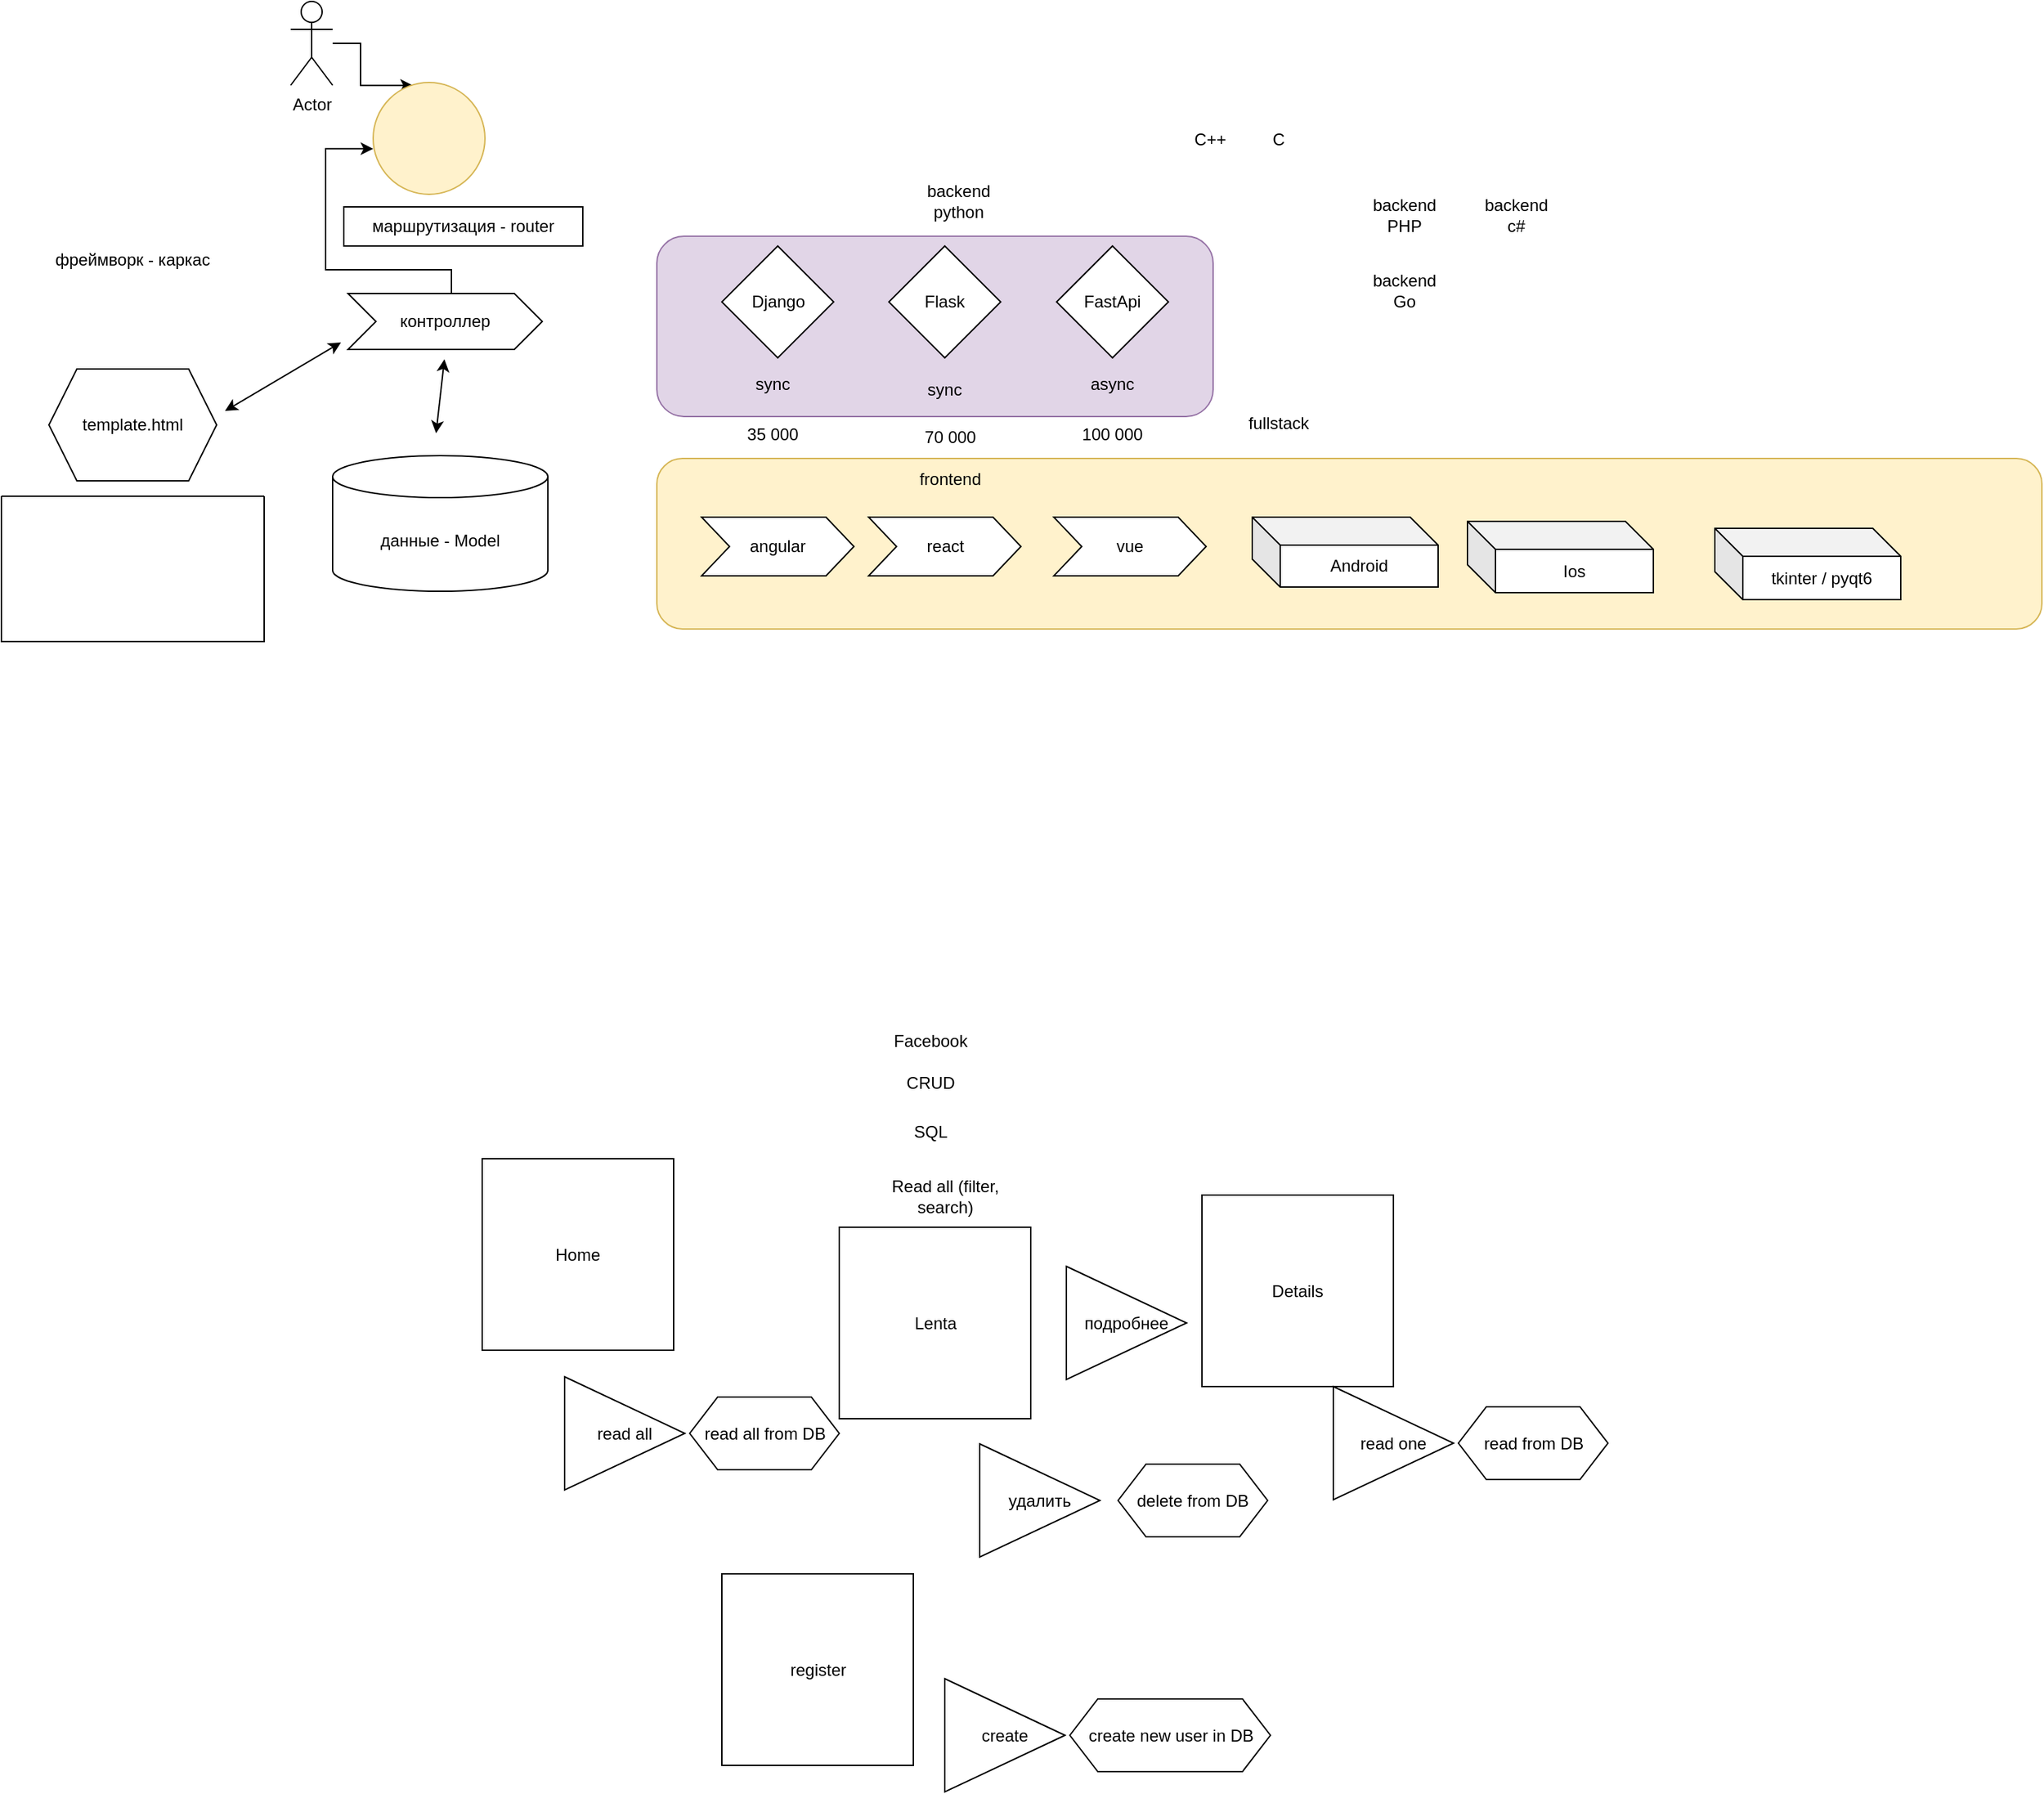 <mxfile version="20.8.5" type="device"><diagram id="BBMRBSOWdzyY2HDvnoit" name="Page-1"><mxGraphModel dx="1544" dy="414" grid="0" gridSize="10" guides="1" tooltips="1" connect="1" arrows="1" fold="1" page="0" pageScale="1" pageWidth="827" pageHeight="1169" math="0" shadow="0"><root><mxCell id="0"/><mxCell id="1" parent="0"/><mxCell id="BqjAAvAsQAksL56TVUGz-10" value="" style="rounded=1;whiteSpace=wrap;html=1;fillColor=#e1d5e7;strokeColor=#9673a6;" parent="1" vertex="1"><mxGeometry x="-47" y="203" width="398" height="129" as="geometry"/></mxCell><mxCell id="BqjAAvAsQAksL56TVUGz-7" value="" style="rounded=1;whiteSpace=wrap;html=1;fillColor=#fff2cc;strokeColor=#d6b656;" parent="1" vertex="1"><mxGeometry x="-47" y="362" width="991" height="122" as="geometry"/></mxCell><mxCell id="BqjAAvAsQAksL56TVUGz-1" value="Django" style="rhombus;whiteSpace=wrap;html=1;" parent="1" vertex="1"><mxGeometry x="-0.5" y="210" width="80" height="80" as="geometry"/></mxCell><mxCell id="BqjAAvAsQAksL56TVUGz-2" value="Flask" style="rhombus;whiteSpace=wrap;html=1;" parent="1" vertex="1"><mxGeometry x="119" y="210" width="80" height="80" as="geometry"/></mxCell><mxCell id="BqjAAvAsQAksL56TVUGz-3" value="FastApi" style="rhombus;whiteSpace=wrap;html=1;" parent="1" vertex="1"><mxGeometry x="239" y="210" width="80" height="80" as="geometry"/></mxCell><mxCell id="BqjAAvAsQAksL56TVUGz-4" value="vue" style="shape=step;perimeter=stepPerimeter;whiteSpace=wrap;html=1;fixedSize=1;" parent="1" vertex="1"><mxGeometry x="237" y="404" width="109" height="42" as="geometry"/></mxCell><mxCell id="BqjAAvAsQAksL56TVUGz-5" value="react" style="shape=step;perimeter=stepPerimeter;whiteSpace=wrap;html=1;fixedSize=1;" parent="1" vertex="1"><mxGeometry x="104.5" y="404" width="109" height="42" as="geometry"/></mxCell><mxCell id="BqjAAvAsQAksL56TVUGz-6" value="angular" style="shape=step;perimeter=stepPerimeter;whiteSpace=wrap;html=1;fixedSize=1;" parent="1" vertex="1"><mxGeometry x="-15" y="404" width="109" height="42" as="geometry"/></mxCell><mxCell id="BqjAAvAsQAksL56TVUGz-8" value="frontend" style="text;html=1;strokeColor=none;fillColor=none;align=center;verticalAlign=middle;whiteSpace=wrap;rounded=0;" parent="1" vertex="1"><mxGeometry x="133" y="362" width="60" height="30" as="geometry"/></mxCell><mxCell id="BqjAAvAsQAksL56TVUGz-9" value="backend python" style="text;html=1;strokeColor=none;fillColor=none;align=center;verticalAlign=middle;whiteSpace=wrap;rounded=0;" parent="1" vertex="1"><mxGeometry x="139" y="163" width="60" height="30" as="geometry"/></mxCell><mxCell id="BqjAAvAsQAksL56TVUGz-11" value="backend PHP" style="text;html=1;strokeColor=none;fillColor=none;align=center;verticalAlign=middle;whiteSpace=wrap;rounded=0;" parent="1" vertex="1"><mxGeometry x="458" y="173" width="60" height="30" as="geometry"/></mxCell><mxCell id="BqjAAvAsQAksL56TVUGz-12" value="backend c#" style="text;html=1;strokeColor=none;fillColor=none;align=center;verticalAlign=middle;whiteSpace=wrap;rounded=0;" parent="1" vertex="1"><mxGeometry x="538" y="173" width="60" height="30" as="geometry"/></mxCell><mxCell id="BqjAAvAsQAksL56TVUGz-13" value="backend Go" style="text;html=1;strokeColor=none;fillColor=none;align=center;verticalAlign=middle;whiteSpace=wrap;rounded=0;" parent="1" vertex="1"><mxGeometry x="458" y="227" width="60" height="30" as="geometry"/></mxCell><mxCell id="BqjAAvAsQAksL56TVUGz-14" value="C++" style="text;html=1;strokeColor=none;fillColor=none;align=center;verticalAlign=middle;whiteSpace=wrap;rounded=0;" parent="1" vertex="1"><mxGeometry x="319" y="119" width="60" height="30" as="geometry"/></mxCell><mxCell id="BqjAAvAsQAksL56TVUGz-15" value="C" style="text;html=1;strokeColor=none;fillColor=none;align=center;verticalAlign=middle;whiteSpace=wrap;rounded=0;" parent="1" vertex="1"><mxGeometry x="368" y="119" width="60" height="30" as="geometry"/></mxCell><mxCell id="BqjAAvAsQAksL56TVUGz-16" value="sync" style="text;html=1;strokeColor=none;fillColor=none;align=center;verticalAlign=middle;whiteSpace=wrap;rounded=0;" parent="1" vertex="1"><mxGeometry x="6" y="294" width="60" height="30" as="geometry"/></mxCell><mxCell id="BqjAAvAsQAksL56TVUGz-17" value="async" style="text;html=1;strokeColor=none;fillColor=none;align=center;verticalAlign=middle;whiteSpace=wrap;rounded=0;" parent="1" vertex="1"><mxGeometry x="249" y="294" width="60" height="30" as="geometry"/></mxCell><mxCell id="BqjAAvAsQAksL56TVUGz-18" value="100 000" style="text;html=1;strokeColor=none;fillColor=none;align=center;verticalAlign=middle;whiteSpace=wrap;rounded=0;" parent="1" vertex="1"><mxGeometry x="249" y="330" width="60" height="30" as="geometry"/></mxCell><mxCell id="BqjAAvAsQAksL56TVUGz-19" value="35 000" style="text;html=1;strokeColor=none;fillColor=none;align=center;verticalAlign=middle;whiteSpace=wrap;rounded=0;" parent="1" vertex="1"><mxGeometry x="6" y="330" width="60" height="30" as="geometry"/></mxCell><mxCell id="BqjAAvAsQAksL56TVUGz-20" value="70 000" style="text;html=1;strokeColor=none;fillColor=none;align=center;verticalAlign=middle;whiteSpace=wrap;rounded=0;" parent="1" vertex="1"><mxGeometry x="133" y="332" width="60" height="30" as="geometry"/></mxCell><mxCell id="BqjAAvAsQAksL56TVUGz-21" value="sync" style="text;html=1;strokeColor=none;fillColor=none;align=center;verticalAlign=middle;whiteSpace=wrap;rounded=0;" parent="1" vertex="1"><mxGeometry x="129" y="298" width="60" height="30" as="geometry"/></mxCell><mxCell id="BqjAAvAsQAksL56TVUGz-22" value="фреймворк - каркас" style="text;html=1;strokeColor=none;fillColor=none;align=center;verticalAlign=middle;whiteSpace=wrap;rounded=0;" parent="1" vertex="1"><mxGeometry x="-504" y="203" width="164" height="33" as="geometry"/></mxCell><mxCell id="BqjAAvAsQAksL56TVUGz-23" value="маршрутизация - router" style="rounded=0;whiteSpace=wrap;html=1;" parent="1" vertex="1"><mxGeometry x="-271" y="182" width="171" height="28" as="geometry"/></mxCell><mxCell id="BqjAAvAsQAksL56TVUGz-26" style="edgeStyle=orthogonalEdgeStyle;rounded=0;orthogonalLoop=1;jettySize=auto;html=1;entryX=0.356;entryY=0.026;entryDx=0;entryDy=0;entryPerimeter=0;" parent="1" source="BqjAAvAsQAksL56TVUGz-24" target="BqjAAvAsQAksL56TVUGz-25" edge="1"><mxGeometry relative="1" as="geometry"/></mxCell><mxCell id="BqjAAvAsQAksL56TVUGz-24" value="Actor" style="shape=umlActor;verticalLabelPosition=bottom;verticalAlign=top;html=1;outlineConnect=0;" parent="1" vertex="1"><mxGeometry x="-309" y="35" width="30" height="60" as="geometry"/></mxCell><mxCell id="BqjAAvAsQAksL56TVUGz-25" value="" style="ellipse;whiteSpace=wrap;html=1;aspect=fixed;fillColor=#fff2cc;strokeColor=#d6b656;" parent="1" vertex="1"><mxGeometry x="-250" y="93" width="80" height="80" as="geometry"/></mxCell><mxCell id="BqjAAvAsQAksL56TVUGz-28" value="данные - Model" style="shape=cylinder3;whiteSpace=wrap;html=1;boundedLbl=1;backgroundOutline=1;size=15;" parent="1" vertex="1"><mxGeometry x="-279" y="360" width="154" height="97" as="geometry"/></mxCell><mxCell id="BqjAAvAsQAksL56TVUGz-33" style="edgeStyle=orthogonalEdgeStyle;rounded=0;orthogonalLoop=1;jettySize=auto;html=1;entryX=0.001;entryY=0.593;entryDx=0;entryDy=0;entryPerimeter=0;" parent="1" source="BqjAAvAsQAksL56TVUGz-29" target="BqjAAvAsQAksL56TVUGz-25" edge="1"><mxGeometry relative="1" as="geometry"><Array as="points"><mxPoint x="-194" y="227"/><mxPoint x="-284" y="227"/><mxPoint x="-284" y="140"/></Array></mxGeometry></mxCell><mxCell id="BqjAAvAsQAksL56TVUGz-29" value="контроллер" style="shape=step;perimeter=stepPerimeter;whiteSpace=wrap;html=1;fixedSize=1;" parent="1" vertex="1"><mxGeometry x="-268" y="244" width="139" height="40" as="geometry"/></mxCell><mxCell id="BqjAAvAsQAksL56TVUGz-30" value="template.html" style="shape=hexagon;perimeter=hexagonPerimeter2;whiteSpace=wrap;html=1;fixedSize=1;" parent="1" vertex="1"><mxGeometry x="-482" y="298" width="120" height="80" as="geometry"/></mxCell><mxCell id="BqjAAvAsQAksL56TVUGz-31" value="" style="endArrow=classic;startArrow=classic;html=1;rounded=0;" parent="1" edge="1"><mxGeometry width="50" height="50" relative="1" as="geometry"><mxPoint x="-205" y="344" as="sourcePoint"/><mxPoint x="-199" y="291" as="targetPoint"/></mxGeometry></mxCell><mxCell id="BqjAAvAsQAksL56TVUGz-32" value="" style="endArrow=classic;startArrow=classic;html=1;rounded=0;" parent="1" edge="1"><mxGeometry width="50" height="50" relative="1" as="geometry"><mxPoint x="-356" y="328" as="sourcePoint"/><mxPoint x="-273" y="279" as="targetPoint"/></mxGeometry></mxCell><mxCell id="BqjAAvAsQAksL56TVUGz-35" value="Android" style="shape=cube;whiteSpace=wrap;html=1;boundedLbl=1;backgroundOutline=1;darkOpacity=0.05;darkOpacity2=0.1;" parent="1" vertex="1"><mxGeometry x="379" y="404" width="133" height="50" as="geometry"/></mxCell><mxCell id="BqjAAvAsQAksL56TVUGz-36" value="Ios" style="shape=cube;whiteSpace=wrap;html=1;boundedLbl=1;backgroundOutline=1;darkOpacity=0.05;darkOpacity2=0.1;" parent="1" vertex="1"><mxGeometry x="533" y="407" width="133" height="51" as="geometry"/></mxCell><mxCell id="BqjAAvAsQAksL56TVUGz-37" value="tkinter / pyqt6" style="shape=cube;whiteSpace=wrap;html=1;boundedLbl=1;backgroundOutline=1;darkOpacity=0.05;darkOpacity2=0.1;" parent="1" vertex="1"><mxGeometry x="710" y="412" width="133" height="51" as="geometry"/></mxCell><mxCell id="BqjAAvAsQAksL56TVUGz-38" value="fullstack" style="text;html=1;strokeColor=none;fillColor=none;align=center;verticalAlign=middle;whiteSpace=wrap;rounded=0;" parent="1" vertex="1"><mxGeometry x="368" y="322" width="60" height="30" as="geometry"/></mxCell><mxCell id="BqjAAvAsQAksL56TVUGz-39" value="" style="swimlane;startSize=0;" parent="1" vertex="1"><mxGeometry x="-516" y="389" width="188" height="104" as="geometry"/></mxCell><mxCell id="WKCKnXRpLhMvJvta45Wo-1" value="Facebook" style="text;html=1;strokeColor=none;fillColor=none;align=center;verticalAlign=middle;whiteSpace=wrap;rounded=0;" vertex="1" parent="1"><mxGeometry x="119" y="764" width="60" height="30" as="geometry"/></mxCell><mxCell id="WKCKnXRpLhMvJvta45Wo-2" value="CRUD" style="text;html=1;strokeColor=none;fillColor=none;align=center;verticalAlign=middle;whiteSpace=wrap;rounded=0;" vertex="1" parent="1"><mxGeometry x="119" y="794" width="60" height="30" as="geometry"/></mxCell><mxCell id="WKCKnXRpLhMvJvta45Wo-3" value="SQL" style="text;html=1;strokeColor=none;fillColor=none;align=center;verticalAlign=middle;whiteSpace=wrap;rounded=0;" vertex="1" parent="1"><mxGeometry x="119" y="829" width="60" height="30" as="geometry"/></mxCell><mxCell id="WKCKnXRpLhMvJvta45Wo-4" value="Home" style="whiteSpace=wrap;html=1;aspect=fixed;" vertex="1" parent="1"><mxGeometry x="-172" y="863" width="137" height="137" as="geometry"/></mxCell><mxCell id="WKCKnXRpLhMvJvta45Wo-5" value="Lenta" style="whiteSpace=wrap;html=1;aspect=fixed;" vertex="1" parent="1"><mxGeometry x="83.5" y="912" width="137" height="137" as="geometry"/></mxCell><mxCell id="WKCKnXRpLhMvJvta45Wo-6" value="Read all (filter, search)" style="text;html=1;strokeColor=none;fillColor=none;align=center;verticalAlign=middle;whiteSpace=wrap;rounded=0;" vertex="1" parent="1"><mxGeometry x="98.5" y="875" width="121" height="30" as="geometry"/></mxCell><mxCell id="WKCKnXRpLhMvJvta45Wo-7" value="Details" style="whiteSpace=wrap;html=1;aspect=fixed;" vertex="1" parent="1"><mxGeometry x="343" y="889" width="137" height="137" as="geometry"/></mxCell><mxCell id="WKCKnXRpLhMvJvta45Wo-8" value="подробнее" style="triangle;whiteSpace=wrap;html=1;" vertex="1" parent="1"><mxGeometry x="246" y="940" width="86" height="81" as="geometry"/></mxCell><mxCell id="WKCKnXRpLhMvJvta45Wo-9" value="удалить" style="triangle;whiteSpace=wrap;html=1;" vertex="1" parent="1"><mxGeometry x="184" y="1067" width="86" height="81" as="geometry"/></mxCell><mxCell id="WKCKnXRpLhMvJvta45Wo-10" value="delete from DB" style="shape=hexagon;perimeter=hexagonPerimeter2;whiteSpace=wrap;html=1;fixedSize=1;" vertex="1" parent="1"><mxGeometry x="283" y="1081.5" width="107" height="52" as="geometry"/></mxCell><mxCell id="WKCKnXRpLhMvJvta45Wo-11" value="read from DB" style="shape=hexagon;perimeter=hexagonPerimeter2;whiteSpace=wrap;html=1;fixedSize=1;" vertex="1" parent="1"><mxGeometry x="526.5" y="1040.5" width="107" height="52" as="geometry"/></mxCell><mxCell id="WKCKnXRpLhMvJvta45Wo-12" value="read one" style="triangle;whiteSpace=wrap;html=1;" vertex="1" parent="1"><mxGeometry x="437" y="1026" width="86" height="81" as="geometry"/></mxCell><mxCell id="WKCKnXRpLhMvJvta45Wo-13" value="read all from DB" style="shape=hexagon;perimeter=hexagonPerimeter2;whiteSpace=wrap;html=1;fixedSize=1;" vertex="1" parent="1"><mxGeometry x="-23.5" y="1033.5" width="107" height="52" as="geometry"/></mxCell><mxCell id="WKCKnXRpLhMvJvta45Wo-14" value="read all" style="triangle;whiteSpace=wrap;html=1;" vertex="1" parent="1"><mxGeometry x="-113" y="1019" width="86" height="81" as="geometry"/></mxCell><mxCell id="WKCKnXRpLhMvJvta45Wo-15" value="register" style="whiteSpace=wrap;html=1;aspect=fixed;" vertex="1" parent="1"><mxGeometry x="-0.5" y="1160" width="137" height="137" as="geometry"/></mxCell><mxCell id="WKCKnXRpLhMvJvta45Wo-16" value="create" style="triangle;whiteSpace=wrap;html=1;" vertex="1" parent="1"><mxGeometry x="159" y="1235" width="86" height="81" as="geometry"/></mxCell><mxCell id="WKCKnXRpLhMvJvta45Wo-17" value="create new user in DB" style="shape=hexagon;perimeter=hexagonPerimeter2;whiteSpace=wrap;html=1;fixedSize=1;" vertex="1" parent="1"><mxGeometry x="248.5" y="1249.5" width="143.5" height="52" as="geometry"/></mxCell></root></mxGraphModel></diagram></mxfile>